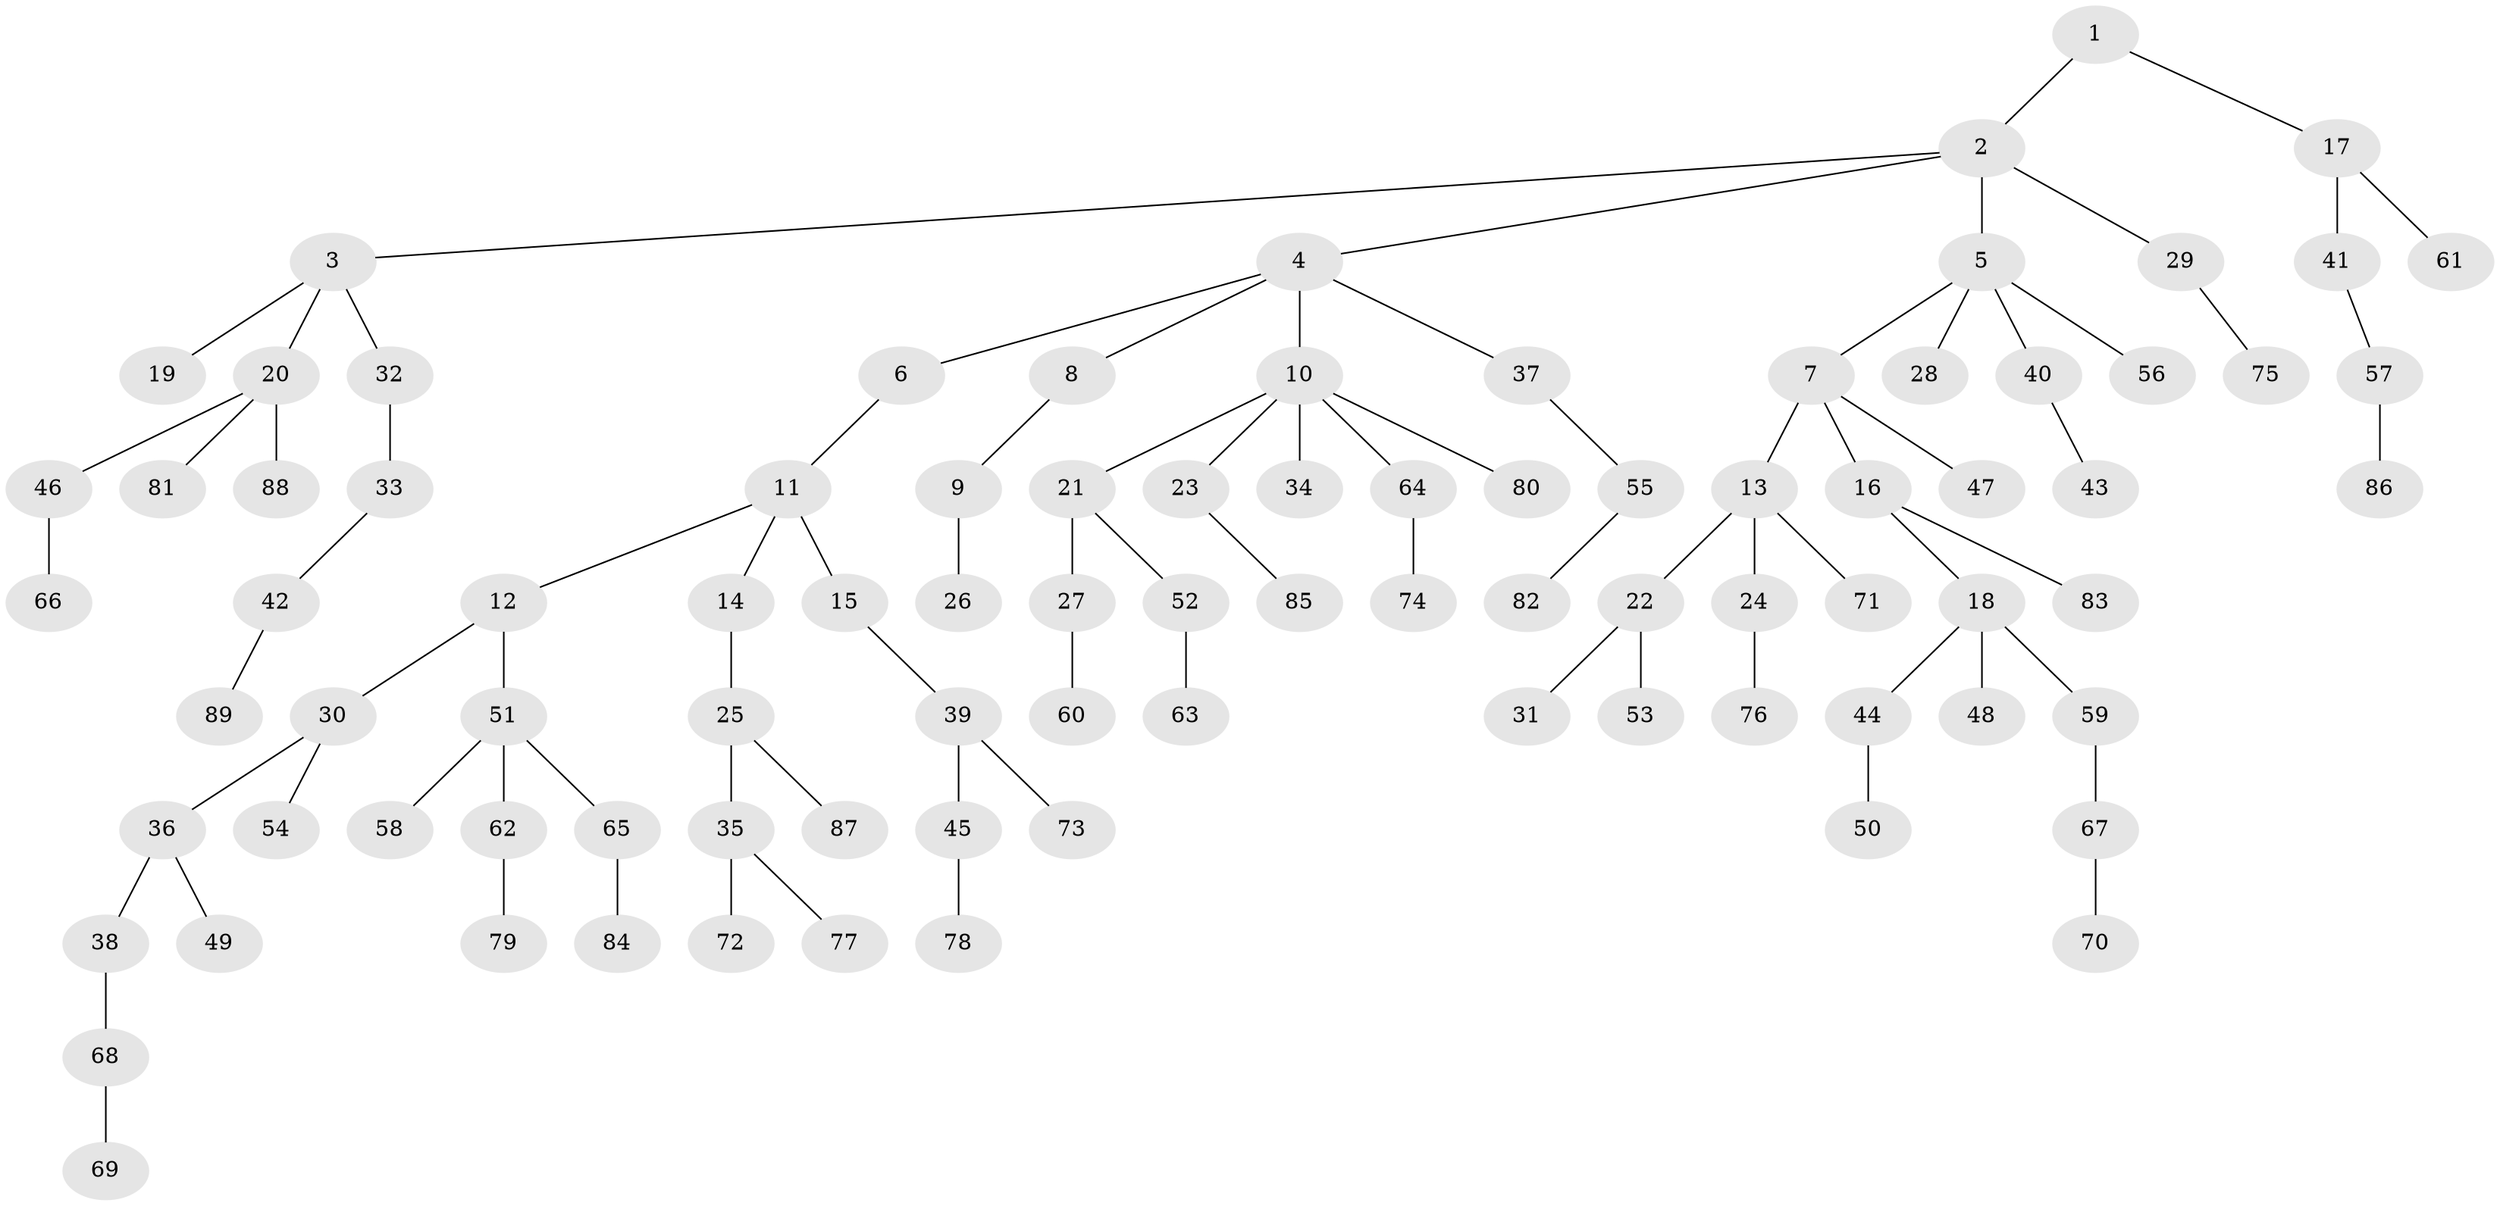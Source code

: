 // coarse degree distribution, {2: 0.32075471698113206, 1: 0.5660377358490566, 5: 0.018867924528301886, 3: 0.018867924528301886, 9: 0.03773584905660377, 10: 0.018867924528301886, 4: 0.018867924528301886}
// Generated by graph-tools (version 1.1) at 2025/56/03/04/25 21:56:47]
// undirected, 89 vertices, 88 edges
graph export_dot {
graph [start="1"]
  node [color=gray90,style=filled];
  1;
  2;
  3;
  4;
  5;
  6;
  7;
  8;
  9;
  10;
  11;
  12;
  13;
  14;
  15;
  16;
  17;
  18;
  19;
  20;
  21;
  22;
  23;
  24;
  25;
  26;
  27;
  28;
  29;
  30;
  31;
  32;
  33;
  34;
  35;
  36;
  37;
  38;
  39;
  40;
  41;
  42;
  43;
  44;
  45;
  46;
  47;
  48;
  49;
  50;
  51;
  52;
  53;
  54;
  55;
  56;
  57;
  58;
  59;
  60;
  61;
  62;
  63;
  64;
  65;
  66;
  67;
  68;
  69;
  70;
  71;
  72;
  73;
  74;
  75;
  76;
  77;
  78;
  79;
  80;
  81;
  82;
  83;
  84;
  85;
  86;
  87;
  88;
  89;
  1 -- 2;
  1 -- 17;
  2 -- 3;
  2 -- 4;
  2 -- 5;
  2 -- 29;
  3 -- 19;
  3 -- 20;
  3 -- 32;
  4 -- 6;
  4 -- 8;
  4 -- 10;
  4 -- 37;
  5 -- 7;
  5 -- 28;
  5 -- 40;
  5 -- 56;
  6 -- 11;
  7 -- 13;
  7 -- 16;
  7 -- 47;
  8 -- 9;
  9 -- 26;
  10 -- 21;
  10 -- 23;
  10 -- 34;
  10 -- 64;
  10 -- 80;
  11 -- 12;
  11 -- 14;
  11 -- 15;
  12 -- 30;
  12 -- 51;
  13 -- 22;
  13 -- 24;
  13 -- 71;
  14 -- 25;
  15 -- 39;
  16 -- 18;
  16 -- 83;
  17 -- 41;
  17 -- 61;
  18 -- 44;
  18 -- 48;
  18 -- 59;
  20 -- 46;
  20 -- 81;
  20 -- 88;
  21 -- 27;
  21 -- 52;
  22 -- 31;
  22 -- 53;
  23 -- 85;
  24 -- 76;
  25 -- 35;
  25 -- 87;
  27 -- 60;
  29 -- 75;
  30 -- 36;
  30 -- 54;
  32 -- 33;
  33 -- 42;
  35 -- 72;
  35 -- 77;
  36 -- 38;
  36 -- 49;
  37 -- 55;
  38 -- 68;
  39 -- 45;
  39 -- 73;
  40 -- 43;
  41 -- 57;
  42 -- 89;
  44 -- 50;
  45 -- 78;
  46 -- 66;
  51 -- 58;
  51 -- 62;
  51 -- 65;
  52 -- 63;
  55 -- 82;
  57 -- 86;
  59 -- 67;
  62 -- 79;
  64 -- 74;
  65 -- 84;
  67 -- 70;
  68 -- 69;
}

